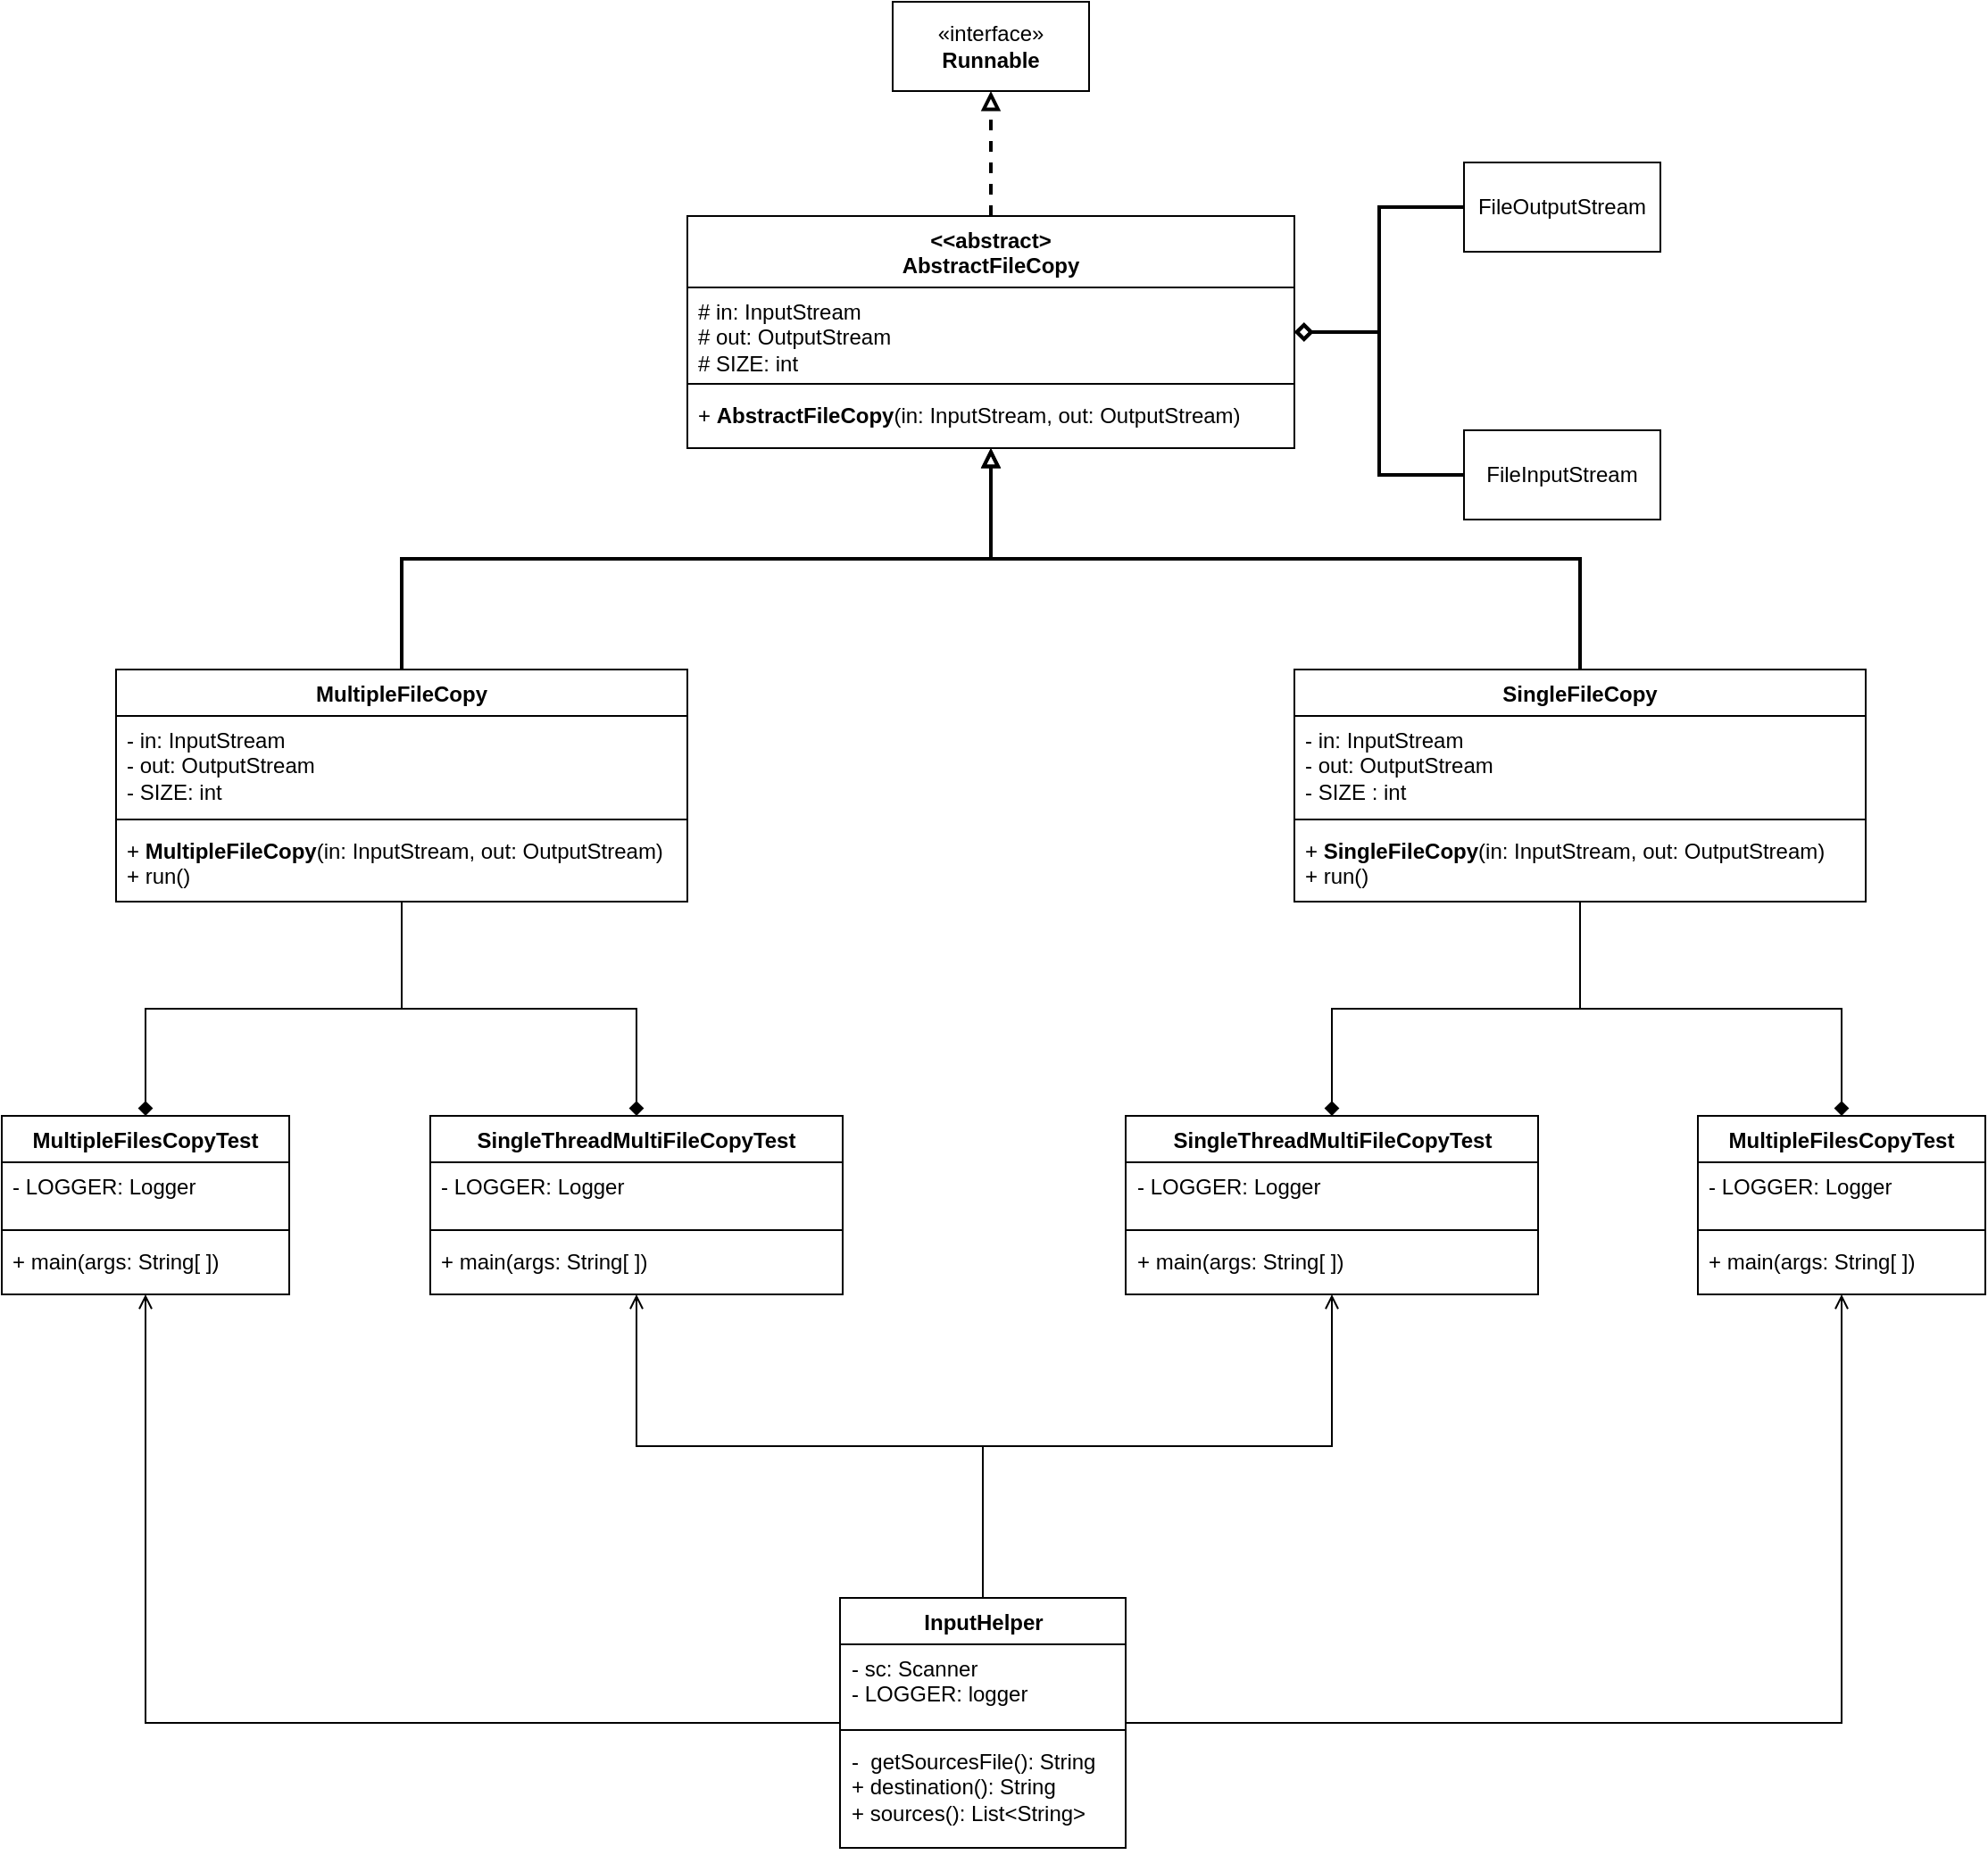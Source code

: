 <mxfile version="26.0.4" pages="3">
  <diagram id="C5RBs43oDa-KdzZeNtuy" name="SingleFileCopy">
    <mxGraphModel dx="1597" dy="745" grid="1" gridSize="10" guides="1" tooltips="1" connect="1" arrows="1" fold="1" page="1" pageScale="1" pageWidth="827" pageHeight="1169" math="0" shadow="0">
      <root>
        <mxCell id="WIyWlLk6GJQsqaUBKTNV-0" />
        <mxCell id="WIyWlLk6GJQsqaUBKTNV-1" parent="WIyWlLk6GJQsqaUBKTNV-0" />
        <mxCell id="6d-kajiBKO4Rtj_QUEIj-31" style="edgeStyle=orthogonalEdgeStyle;rounded=0;orthogonalLoop=1;jettySize=auto;html=1;strokeWidth=2;endArrow=block;endFill=0;" edge="1" parent="WIyWlLk6GJQsqaUBKTNV-1" source="sKwEqX5zjyKueGjFuPMs-0" target="6d-kajiBKO4Rtj_QUEIj-25">
          <mxGeometry relative="1" as="geometry" />
        </mxCell>
        <mxCell id="8niMl-YdIDnYW3GHy-0P-21" style="edgeStyle=orthogonalEdgeStyle;rounded=0;orthogonalLoop=1;jettySize=auto;html=1;endArrow=diamond;endFill=1;" edge="1" parent="WIyWlLk6GJQsqaUBKTNV-1" source="sKwEqX5zjyKueGjFuPMs-0" target="8niMl-YdIDnYW3GHy-0P-13">
          <mxGeometry relative="1" as="geometry" />
        </mxCell>
        <mxCell id="8niMl-YdIDnYW3GHy-0P-28" style="edgeStyle=orthogonalEdgeStyle;rounded=0;orthogonalLoop=1;jettySize=auto;html=1;entryX=0.5;entryY=0;entryDx=0;entryDy=0;endArrow=diamond;endFill=1;" edge="1" parent="WIyWlLk6GJQsqaUBKTNV-1" source="sKwEqX5zjyKueGjFuPMs-0" target="8niMl-YdIDnYW3GHy-0P-22">
          <mxGeometry relative="1" as="geometry" />
        </mxCell>
        <mxCell id="sKwEqX5zjyKueGjFuPMs-0" value="SingleFileCopy" style="swimlane;fontStyle=1;align=center;verticalAlign=top;childLayout=stackLayout;horizontal=1;startSize=26;horizontalStack=0;resizeParent=1;resizeParentMax=0;resizeLast=0;collapsible=1;marginBottom=0;whiteSpace=wrap;html=1;" parent="WIyWlLk6GJQsqaUBKTNV-1" vertex="1">
          <mxGeometry x="172" y="412" width="320" height="130" as="geometry" />
        </mxCell>
        <mxCell id="sKwEqX5zjyKueGjFuPMs-1" value="- in: InputStream&lt;div&gt;- out: OutputStream&lt;/div&gt;&lt;div&gt;- SIZE : int&lt;/div&gt;" style="text;strokeColor=none;fillColor=none;align=left;verticalAlign=top;spacingLeft=4;spacingRight=4;overflow=hidden;rotatable=0;points=[[0,0.5],[1,0.5]];portConstraint=eastwest;whiteSpace=wrap;html=1;" parent="sKwEqX5zjyKueGjFuPMs-0" vertex="1">
          <mxGeometry y="26" width="320" height="54" as="geometry" />
        </mxCell>
        <mxCell id="sKwEqX5zjyKueGjFuPMs-2" value="" style="line;strokeWidth=1;fillColor=none;align=left;verticalAlign=middle;spacingTop=-1;spacingLeft=3;spacingRight=3;rotatable=0;labelPosition=right;points=[];portConstraint=eastwest;strokeColor=inherit;" parent="sKwEqX5zjyKueGjFuPMs-0" vertex="1">
          <mxGeometry y="80" width="320" height="8" as="geometry" />
        </mxCell>
        <mxCell id="sKwEqX5zjyKueGjFuPMs-3" value="+&amp;nbsp;&lt;span style=&quot;font-weight: 700; text-align: center;&quot;&gt;SingleFileCopy&lt;/span&gt;(in: InputStream, out: OutputStream)&lt;div&gt;+ run()&lt;/div&gt;" style="text;strokeColor=none;fillColor=none;align=left;verticalAlign=top;spacingLeft=4;spacingRight=4;overflow=hidden;rotatable=0;points=[[0,0.5],[1,0.5]];portConstraint=eastwest;whiteSpace=wrap;html=1;" parent="sKwEqX5zjyKueGjFuPMs-0" vertex="1">
          <mxGeometry y="88" width="320" height="42" as="geometry" />
        </mxCell>
        <mxCell id="6d-kajiBKO4Rtj_QUEIj-33" style="edgeStyle=orthogonalEdgeStyle;rounded=0;orthogonalLoop=1;jettySize=auto;html=1;strokeWidth=2;endArrow=diamond;endFill=0;" edge="1" parent="WIyWlLk6GJQsqaUBKTNV-1" source="sKwEqX5zjyKueGjFuPMs-4" target="6d-kajiBKO4Rtj_QUEIj-25">
          <mxGeometry relative="1" as="geometry" />
        </mxCell>
        <mxCell id="sKwEqX5zjyKueGjFuPMs-4" value="FileOutputStream" style="html=1;whiteSpace=wrap;" parent="WIyWlLk6GJQsqaUBKTNV-1" vertex="1">
          <mxGeometry x="267" y="128" width="110" height="50" as="geometry" />
        </mxCell>
        <mxCell id="6d-kajiBKO4Rtj_QUEIj-32" style="edgeStyle=orthogonalEdgeStyle;rounded=0;orthogonalLoop=1;jettySize=auto;html=1;strokeWidth=2;endArrow=diamond;endFill=0;" edge="1" parent="WIyWlLk6GJQsqaUBKTNV-1" source="sKwEqX5zjyKueGjFuPMs-5" target="6d-kajiBKO4Rtj_QUEIj-25">
          <mxGeometry relative="1" as="geometry" />
        </mxCell>
        <mxCell id="sKwEqX5zjyKueGjFuPMs-5" value="FileInputStream" style="html=1;whiteSpace=wrap;" parent="WIyWlLk6GJQsqaUBKTNV-1" vertex="1">
          <mxGeometry x="267" y="278" width="110" height="50" as="geometry" />
        </mxCell>
        <mxCell id="6d-kajiBKO4Rtj_QUEIj-30" style="edgeStyle=orthogonalEdgeStyle;rounded=0;orthogonalLoop=1;jettySize=auto;html=1;strokeWidth=2;endArrow=block;endFill=0;" edge="1" parent="WIyWlLk6GJQsqaUBKTNV-1" source="6d-kajiBKO4Rtj_QUEIj-11" target="6d-kajiBKO4Rtj_QUEIj-25">
          <mxGeometry relative="1" as="geometry" />
        </mxCell>
        <mxCell id="8niMl-YdIDnYW3GHy-0P-19" style="edgeStyle=orthogonalEdgeStyle;rounded=0;orthogonalLoop=1;jettySize=auto;html=1;endArrow=diamond;endFill=1;" edge="1" parent="WIyWlLk6GJQsqaUBKTNV-1" source="6d-kajiBKO4Rtj_QUEIj-11" target="8niMl-YdIDnYW3GHy-0P-4">
          <mxGeometry relative="1" as="geometry" />
        </mxCell>
        <mxCell id="8niMl-YdIDnYW3GHy-0P-20" style="edgeStyle=orthogonalEdgeStyle;rounded=0;orthogonalLoop=1;jettySize=auto;html=1;endArrow=diamond;endFill=1;" edge="1" parent="WIyWlLk6GJQsqaUBKTNV-1" source="6d-kajiBKO4Rtj_QUEIj-11" target="8niMl-YdIDnYW3GHy-0P-9">
          <mxGeometry relative="1" as="geometry" />
        </mxCell>
        <mxCell id="6d-kajiBKO4Rtj_QUEIj-11" value="MultipleFileCopy" style="swimlane;fontStyle=1;align=center;verticalAlign=top;childLayout=stackLayout;horizontal=1;startSize=26;horizontalStack=0;resizeParent=1;resizeParentMax=0;resizeLast=0;collapsible=1;marginBottom=0;whiteSpace=wrap;html=1;" vertex="1" parent="WIyWlLk6GJQsqaUBKTNV-1">
          <mxGeometry x="-488" y="412" width="320" height="130" as="geometry" />
        </mxCell>
        <mxCell id="6d-kajiBKO4Rtj_QUEIj-12" value="- in: InputStream&lt;div&gt;- out: OutputStream&lt;/div&gt;&lt;div&gt;- SIZE: int&lt;/div&gt;" style="text;strokeColor=none;fillColor=none;align=left;verticalAlign=top;spacingLeft=4;spacingRight=4;overflow=hidden;rotatable=0;points=[[0,0.5],[1,0.5]];portConstraint=eastwest;whiteSpace=wrap;html=1;" vertex="1" parent="6d-kajiBKO4Rtj_QUEIj-11">
          <mxGeometry y="26" width="320" height="54" as="geometry" />
        </mxCell>
        <mxCell id="6d-kajiBKO4Rtj_QUEIj-13" value="" style="line;strokeWidth=1;fillColor=none;align=left;verticalAlign=middle;spacingTop=-1;spacingLeft=3;spacingRight=3;rotatable=0;labelPosition=right;points=[];portConstraint=eastwest;strokeColor=inherit;" vertex="1" parent="6d-kajiBKO4Rtj_QUEIj-11">
          <mxGeometry y="80" width="320" height="8" as="geometry" />
        </mxCell>
        <mxCell id="6d-kajiBKO4Rtj_QUEIj-14" value="+&amp;nbsp;&lt;span style=&quot;font-weight: 700; text-align: center;&quot;&gt;MultipleFileCopy&lt;/span&gt;(in: InputStream, out: OutputStream)&lt;div&gt;+ run()&lt;/div&gt;" style="text;strokeColor=none;fillColor=none;align=left;verticalAlign=top;spacingLeft=4;spacingRight=4;overflow=hidden;rotatable=0;points=[[0,0.5],[1,0.5]];portConstraint=eastwest;whiteSpace=wrap;html=1;" vertex="1" parent="6d-kajiBKO4Rtj_QUEIj-11">
          <mxGeometry y="88" width="320" height="42" as="geometry" />
        </mxCell>
        <mxCell id="6d-kajiBKO4Rtj_QUEIj-19" value="«interface»&lt;br&gt;&lt;b&gt;Runnable&lt;/b&gt;" style="html=1;whiteSpace=wrap;" vertex="1" parent="WIyWlLk6GJQsqaUBKTNV-1">
          <mxGeometry x="-53" y="38" width="110" height="50" as="geometry" />
        </mxCell>
        <mxCell id="6d-kajiBKO4Rtj_QUEIj-29" style="edgeStyle=orthogonalEdgeStyle;rounded=0;orthogonalLoop=1;jettySize=auto;html=1;endArrow=block;endFill=0;dashed=1;strokeWidth=2;" edge="1" parent="WIyWlLk6GJQsqaUBKTNV-1" source="6d-kajiBKO4Rtj_QUEIj-25" target="6d-kajiBKO4Rtj_QUEIj-19">
          <mxGeometry relative="1" as="geometry" />
        </mxCell>
        <mxCell id="6d-kajiBKO4Rtj_QUEIj-25" value="&lt;div&gt;&amp;lt;&amp;lt;abstract&amp;gt;&lt;/div&gt;&lt;div&gt;AbstractFileCopy&lt;/div&gt;" style="swimlane;fontStyle=1;align=center;verticalAlign=top;childLayout=stackLayout;horizontal=1;startSize=40;horizontalStack=0;resizeParent=1;resizeParentMax=0;resizeLast=0;collapsible=1;marginBottom=0;whiteSpace=wrap;html=1;" vertex="1" parent="WIyWlLk6GJQsqaUBKTNV-1">
          <mxGeometry x="-168" y="158" width="340" height="130" as="geometry" />
        </mxCell>
        <mxCell id="6d-kajiBKO4Rtj_QUEIj-26" value="# in: InputStream&lt;div&gt;# out: OutputStream&lt;/div&gt;&lt;div&gt;# SIZE: int&lt;/div&gt;" style="text;strokeColor=none;fillColor=none;align=left;verticalAlign=top;spacingLeft=4;spacingRight=4;overflow=hidden;rotatable=0;points=[[0,0.5],[1,0.5]];portConstraint=eastwest;whiteSpace=wrap;html=1;" vertex="1" parent="6d-kajiBKO4Rtj_QUEIj-25">
          <mxGeometry y="40" width="340" height="50" as="geometry" />
        </mxCell>
        <mxCell id="6d-kajiBKO4Rtj_QUEIj-27" value="" style="line;strokeWidth=1;fillColor=none;align=left;verticalAlign=middle;spacingTop=-1;spacingLeft=3;spacingRight=3;rotatable=0;labelPosition=right;points=[];portConstraint=eastwest;strokeColor=inherit;" vertex="1" parent="6d-kajiBKO4Rtj_QUEIj-25">
          <mxGeometry y="90" width="340" height="8" as="geometry" />
        </mxCell>
        <mxCell id="6d-kajiBKO4Rtj_QUEIj-28" value="+ &lt;b&gt;Abstract&lt;/b&gt;&lt;span style=&quot;font-weight: 700; text-align: center;&quot;&gt;FileCopy&lt;/span&gt;(in: InputStream, out: OutputStream)" style="text;strokeColor=none;fillColor=none;align=left;verticalAlign=top;spacingLeft=4;spacingRight=4;overflow=hidden;rotatable=0;points=[[0,0.5],[1,0.5]];portConstraint=eastwest;whiteSpace=wrap;html=1;" vertex="1" parent="6d-kajiBKO4Rtj_QUEIj-25">
          <mxGeometry y="98" width="340" height="32" as="geometry" />
        </mxCell>
        <mxCell id="8niMl-YdIDnYW3GHy-0P-8" style="edgeStyle=orthogonalEdgeStyle;rounded=0;orthogonalLoop=1;jettySize=auto;html=1;endArrow=open;endFill=0;startArrow=none;startFill=0;" edge="1" parent="WIyWlLk6GJQsqaUBKTNV-1" source="8niMl-YdIDnYW3GHy-0P-0" target="8niMl-YdIDnYW3GHy-0P-4">
          <mxGeometry relative="1" as="geometry" />
        </mxCell>
        <mxCell id="8niMl-YdIDnYW3GHy-0P-17" style="edgeStyle=orthogonalEdgeStyle;rounded=0;orthogonalLoop=1;jettySize=auto;html=1;endArrow=open;endFill=0;" edge="1" parent="WIyWlLk6GJQsqaUBKTNV-1" source="8niMl-YdIDnYW3GHy-0P-0" target="8niMl-YdIDnYW3GHy-0P-13">
          <mxGeometry relative="1" as="geometry" />
        </mxCell>
        <mxCell id="8niMl-YdIDnYW3GHy-0P-18" style="edgeStyle=orthogonalEdgeStyle;rounded=0;orthogonalLoop=1;jettySize=auto;html=1;endArrow=open;endFill=0;" edge="1" parent="WIyWlLk6GJQsqaUBKTNV-1" source="8niMl-YdIDnYW3GHy-0P-0" target="8niMl-YdIDnYW3GHy-0P-9">
          <mxGeometry relative="1" as="geometry" />
        </mxCell>
        <mxCell id="8niMl-YdIDnYW3GHy-0P-26" style="edgeStyle=orthogonalEdgeStyle;rounded=0;orthogonalLoop=1;jettySize=auto;html=1;endArrow=open;endFill=0;" edge="1" parent="WIyWlLk6GJQsqaUBKTNV-1" source="8niMl-YdIDnYW3GHy-0P-0" target="8niMl-YdIDnYW3GHy-0P-22">
          <mxGeometry relative="1" as="geometry" />
        </mxCell>
        <mxCell id="8niMl-YdIDnYW3GHy-0P-0" value="InputHelper" style="swimlane;fontStyle=1;align=center;verticalAlign=top;childLayout=stackLayout;horizontal=1;startSize=26;horizontalStack=0;resizeParent=1;resizeParentMax=0;resizeLast=0;collapsible=1;marginBottom=0;whiteSpace=wrap;html=1;" vertex="1" parent="WIyWlLk6GJQsqaUBKTNV-1">
          <mxGeometry x="-82.5" y="932" width="160" height="140" as="geometry" />
        </mxCell>
        <mxCell id="8niMl-YdIDnYW3GHy-0P-1" value="- sc: Scanner&lt;div&gt;- LOGGER: logger&lt;/div&gt;" style="text;strokeColor=none;fillColor=none;align=left;verticalAlign=top;spacingLeft=4;spacingRight=4;overflow=hidden;rotatable=0;points=[[0,0.5],[1,0.5]];portConstraint=eastwest;whiteSpace=wrap;html=1;" vertex="1" parent="8niMl-YdIDnYW3GHy-0P-0">
          <mxGeometry y="26" width="160" height="44" as="geometry" />
        </mxCell>
        <mxCell id="8niMl-YdIDnYW3GHy-0P-2" value="" style="line;strokeWidth=1;fillColor=none;align=left;verticalAlign=middle;spacingTop=-1;spacingLeft=3;spacingRight=3;rotatable=0;labelPosition=right;points=[];portConstraint=eastwest;strokeColor=inherit;" vertex="1" parent="8niMl-YdIDnYW3GHy-0P-0">
          <mxGeometry y="70" width="160" height="8" as="geometry" />
        </mxCell>
        <mxCell id="8niMl-YdIDnYW3GHy-0P-3" value="&lt;div&gt;-&amp;nbsp; getSourcesFile(): String&lt;/div&gt;+ destination(): String&lt;div&gt;+ sources(): List&amp;lt;String&amp;gt;&lt;/div&gt;&lt;div&gt;&lt;br&gt;&lt;/div&gt;" style="text;strokeColor=none;fillColor=none;align=left;verticalAlign=top;spacingLeft=4;spacingRight=4;overflow=hidden;rotatable=0;points=[[0,0.5],[1,0.5]];portConstraint=eastwest;whiteSpace=wrap;html=1;" vertex="1" parent="8niMl-YdIDnYW3GHy-0P-0">
          <mxGeometry y="78" width="160" height="62" as="geometry" />
        </mxCell>
        <mxCell id="8niMl-YdIDnYW3GHy-0P-4" value="MultipleFilesCopyTest" style="swimlane;fontStyle=1;align=center;verticalAlign=top;childLayout=stackLayout;horizontal=1;startSize=26;horizontalStack=0;resizeParent=1;resizeParentMax=0;resizeLast=0;collapsible=1;marginBottom=0;whiteSpace=wrap;html=1;" vertex="1" parent="WIyWlLk6GJQsqaUBKTNV-1">
          <mxGeometry x="-552" y="662" width="161" height="100" as="geometry" />
        </mxCell>
        <mxCell id="8niMl-YdIDnYW3GHy-0P-5" value="- LOGGER: Logger" style="text;strokeColor=none;fillColor=none;align=left;verticalAlign=top;spacingLeft=4;spacingRight=4;overflow=hidden;rotatable=0;points=[[0,0.5],[1,0.5]];portConstraint=eastwest;whiteSpace=wrap;html=1;" vertex="1" parent="8niMl-YdIDnYW3GHy-0P-4">
          <mxGeometry y="26" width="161" height="34" as="geometry" />
        </mxCell>
        <mxCell id="8niMl-YdIDnYW3GHy-0P-6" value="" style="line;strokeWidth=1;fillColor=none;align=left;verticalAlign=middle;spacingTop=-1;spacingLeft=3;spacingRight=3;rotatable=0;labelPosition=right;points=[];portConstraint=eastwest;strokeColor=inherit;" vertex="1" parent="8niMl-YdIDnYW3GHy-0P-4">
          <mxGeometry y="60" width="161" height="8" as="geometry" />
        </mxCell>
        <mxCell id="8niMl-YdIDnYW3GHy-0P-7" value="+ main(args: String[ ])" style="text;strokeColor=none;fillColor=none;align=left;verticalAlign=top;spacingLeft=4;spacingRight=4;overflow=hidden;rotatable=0;points=[[0,0.5],[1,0.5]];portConstraint=eastwest;whiteSpace=wrap;html=1;" vertex="1" parent="8niMl-YdIDnYW3GHy-0P-4">
          <mxGeometry y="68" width="161" height="32" as="geometry" />
        </mxCell>
        <mxCell id="8niMl-YdIDnYW3GHy-0P-9" value="SingleThreadMultiFileCopyTest" style="swimlane;fontStyle=1;align=center;verticalAlign=top;childLayout=stackLayout;horizontal=1;startSize=26;horizontalStack=0;resizeParent=1;resizeParentMax=0;resizeLast=0;collapsible=1;marginBottom=0;whiteSpace=wrap;html=1;" vertex="1" parent="WIyWlLk6GJQsqaUBKTNV-1">
          <mxGeometry x="-312" y="662" width="231" height="100" as="geometry" />
        </mxCell>
        <mxCell id="8niMl-YdIDnYW3GHy-0P-10" value="- LOGGER: Logger" style="text;strokeColor=none;fillColor=none;align=left;verticalAlign=top;spacingLeft=4;spacingRight=4;overflow=hidden;rotatable=0;points=[[0,0.5],[1,0.5]];portConstraint=eastwest;whiteSpace=wrap;html=1;" vertex="1" parent="8niMl-YdIDnYW3GHy-0P-9">
          <mxGeometry y="26" width="231" height="34" as="geometry" />
        </mxCell>
        <mxCell id="8niMl-YdIDnYW3GHy-0P-11" value="" style="line;strokeWidth=1;fillColor=none;align=left;verticalAlign=middle;spacingTop=-1;spacingLeft=3;spacingRight=3;rotatable=0;labelPosition=right;points=[];portConstraint=eastwest;strokeColor=inherit;" vertex="1" parent="8niMl-YdIDnYW3GHy-0P-9">
          <mxGeometry y="60" width="231" height="8" as="geometry" />
        </mxCell>
        <mxCell id="8niMl-YdIDnYW3GHy-0P-12" value="+ main(args: String[ ])" style="text;strokeColor=none;fillColor=none;align=left;verticalAlign=top;spacingLeft=4;spacingRight=4;overflow=hidden;rotatable=0;points=[[0,0.5],[1,0.5]];portConstraint=eastwest;whiteSpace=wrap;html=1;" vertex="1" parent="8niMl-YdIDnYW3GHy-0P-9">
          <mxGeometry y="68" width="231" height="32" as="geometry" />
        </mxCell>
        <mxCell id="8niMl-YdIDnYW3GHy-0P-13" value="MultipleFilesCopyTest" style="swimlane;fontStyle=1;align=center;verticalAlign=top;childLayout=stackLayout;horizontal=1;startSize=26;horizontalStack=0;resizeParent=1;resizeParentMax=0;resizeLast=0;collapsible=1;marginBottom=0;whiteSpace=wrap;html=1;" vertex="1" parent="WIyWlLk6GJQsqaUBKTNV-1">
          <mxGeometry x="398" y="662" width="161" height="100" as="geometry" />
        </mxCell>
        <mxCell id="8niMl-YdIDnYW3GHy-0P-14" value="- LOGGER: Logger" style="text;strokeColor=none;fillColor=none;align=left;verticalAlign=top;spacingLeft=4;spacingRight=4;overflow=hidden;rotatable=0;points=[[0,0.5],[1,0.5]];portConstraint=eastwest;whiteSpace=wrap;html=1;" vertex="1" parent="8niMl-YdIDnYW3GHy-0P-13">
          <mxGeometry y="26" width="161" height="34" as="geometry" />
        </mxCell>
        <mxCell id="8niMl-YdIDnYW3GHy-0P-15" value="" style="line;strokeWidth=1;fillColor=none;align=left;verticalAlign=middle;spacingTop=-1;spacingLeft=3;spacingRight=3;rotatable=0;labelPosition=right;points=[];portConstraint=eastwest;strokeColor=inherit;" vertex="1" parent="8niMl-YdIDnYW3GHy-0P-13">
          <mxGeometry y="60" width="161" height="8" as="geometry" />
        </mxCell>
        <mxCell id="8niMl-YdIDnYW3GHy-0P-16" value="+ main(args: String[ ])" style="text;strokeColor=none;fillColor=none;align=left;verticalAlign=top;spacingLeft=4;spacingRight=4;overflow=hidden;rotatable=0;points=[[0,0.5],[1,0.5]];portConstraint=eastwest;whiteSpace=wrap;html=1;" vertex="1" parent="8niMl-YdIDnYW3GHy-0P-13">
          <mxGeometry y="68" width="161" height="32" as="geometry" />
        </mxCell>
        <mxCell id="8niMl-YdIDnYW3GHy-0P-22" value="SingleThreadMultiFileCopyTest" style="swimlane;fontStyle=1;align=center;verticalAlign=top;childLayout=stackLayout;horizontal=1;startSize=26;horizontalStack=0;resizeParent=1;resizeParentMax=0;resizeLast=0;collapsible=1;marginBottom=0;whiteSpace=wrap;html=1;" vertex="1" parent="WIyWlLk6GJQsqaUBKTNV-1">
          <mxGeometry x="77.5" y="662" width="231" height="100" as="geometry" />
        </mxCell>
        <mxCell id="8niMl-YdIDnYW3GHy-0P-23" value="- LOGGER: Logger" style="text;strokeColor=none;fillColor=none;align=left;verticalAlign=top;spacingLeft=4;spacingRight=4;overflow=hidden;rotatable=0;points=[[0,0.5],[1,0.5]];portConstraint=eastwest;whiteSpace=wrap;html=1;" vertex="1" parent="8niMl-YdIDnYW3GHy-0P-22">
          <mxGeometry y="26" width="231" height="34" as="geometry" />
        </mxCell>
        <mxCell id="8niMl-YdIDnYW3GHy-0P-24" value="" style="line;strokeWidth=1;fillColor=none;align=left;verticalAlign=middle;spacingTop=-1;spacingLeft=3;spacingRight=3;rotatable=0;labelPosition=right;points=[];portConstraint=eastwest;strokeColor=inherit;" vertex="1" parent="8niMl-YdIDnYW3GHy-0P-22">
          <mxGeometry y="60" width="231" height="8" as="geometry" />
        </mxCell>
        <mxCell id="8niMl-YdIDnYW3GHy-0P-25" value="+ main(args: String[ ])" style="text;strokeColor=none;fillColor=none;align=left;verticalAlign=top;spacingLeft=4;spacingRight=4;overflow=hidden;rotatable=0;points=[[0,0.5],[1,0.5]];portConstraint=eastwest;whiteSpace=wrap;html=1;" vertex="1" parent="8niMl-YdIDnYW3GHy-0P-22">
          <mxGeometry y="68" width="231" height="32" as="geometry" />
        </mxCell>
      </root>
    </mxGraphModel>
  </diagram>
  <diagram id="9VZDZ3fmeXjfZXlW8FQZ" name="페이지-2">
    <mxGraphModel dx="1292" dy="745" grid="1" gridSize="10" guides="1" tooltips="1" connect="1" arrows="1" fold="1" page="1" pageScale="1" pageWidth="827" pageHeight="1169" math="0" shadow="0">
      <root>
        <mxCell id="0" />
        <mxCell id="1" parent="0" />
      </root>
    </mxGraphModel>
  </diagram>
  <diagram id="Hk2RYTqE0hzmxXWW5x0G" name="페이지-3">
    <mxGraphModel dx="886" dy="511" grid="1" gridSize="10" guides="1" tooltips="1" connect="1" arrows="1" fold="1" page="1" pageScale="1" pageWidth="827" pageHeight="1169" math="0" shadow="0">
      <root>
        <mxCell id="0" />
        <mxCell id="1" parent="0" />
        <mxCell id="R1q_15ZvfDhyaI_Q1raP-1" value="InputHelper" style="swimlane;fontStyle=1;align=center;verticalAlign=top;childLayout=stackLayout;horizontal=1;startSize=26;horizontalStack=0;resizeParent=1;resizeParentMax=0;resizeLast=0;collapsible=1;marginBottom=0;whiteSpace=wrap;html=1;" vertex="1" parent="1">
          <mxGeometry x="334" y="370" width="160" height="140" as="geometry" />
        </mxCell>
        <mxCell id="R1q_15ZvfDhyaI_Q1raP-2" value="- sc: Scanner&lt;div&gt;- LOGGER: logger&lt;/div&gt;" style="text;strokeColor=none;fillColor=none;align=left;verticalAlign=top;spacingLeft=4;spacingRight=4;overflow=hidden;rotatable=0;points=[[0,0.5],[1,0.5]];portConstraint=eastwest;whiteSpace=wrap;html=1;" vertex="1" parent="R1q_15ZvfDhyaI_Q1raP-1">
          <mxGeometry y="26" width="160" height="44" as="geometry" />
        </mxCell>
        <mxCell id="R1q_15ZvfDhyaI_Q1raP-3" value="" style="line;strokeWidth=1;fillColor=none;align=left;verticalAlign=middle;spacingTop=-1;spacingLeft=3;spacingRight=3;rotatable=0;labelPosition=right;points=[];portConstraint=eastwest;strokeColor=inherit;" vertex="1" parent="R1q_15ZvfDhyaI_Q1raP-1">
          <mxGeometry y="70" width="160" height="8" as="geometry" />
        </mxCell>
        <mxCell id="R1q_15ZvfDhyaI_Q1raP-4" value="&lt;div&gt;-&amp;nbsp; getSourcesFile(): String&lt;/div&gt;+ destination(): String&lt;div&gt;+ sources(): List&amp;lt;String&amp;gt;&lt;/div&gt;&lt;div&gt;&lt;br&gt;&lt;/div&gt;" style="text;strokeColor=none;fillColor=none;align=left;verticalAlign=top;spacingLeft=4;spacingRight=4;overflow=hidden;rotatable=0;points=[[0,0.5],[1,0.5]];portConstraint=eastwest;whiteSpace=wrap;html=1;" vertex="1" parent="R1q_15ZvfDhyaI_Q1raP-1">
          <mxGeometry y="78" width="160" height="62" as="geometry" />
        </mxCell>
      </root>
    </mxGraphModel>
  </diagram>
</mxfile>
